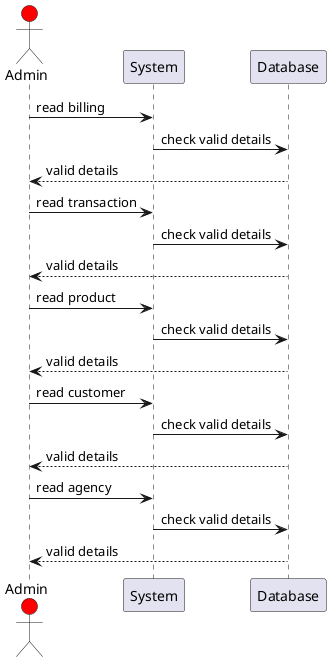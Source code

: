 	
@startuml
actor Admin #red
participant System
participant Database

Admin ->System: read billing
System ->Database: check valid details
Database -->Admin :valid details
Admin ->System: read transaction
System ->Database: check valid details
Database -->Admin :valid details
Admin ->System: read product
System ->Database: check valid details
Database -->Admin :valid details
Admin ->System: read customer
System ->Database: check valid details
Database -->Admin :valid details
Admin ->System: read agency
System ->Database: check valid details
Database -->Admin :valid details

@enduml
